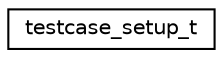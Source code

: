 digraph G
{
  edge [fontname="Helvetica",fontsize="10",labelfontname="Helvetica",labelfontsize="10"];
  node [fontname="Helvetica",fontsize="10",shape=record];
  rankdir="LR";
  Node1 [label="testcase_setup_t",height=0.2,width=0.4,color="black", fillcolor="white", style="filled",URL="$structtestcase__setup__t.html"];
}
